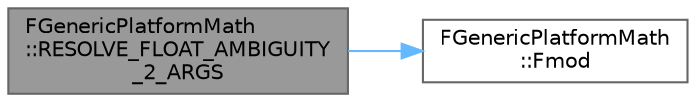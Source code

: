 digraph "FGenericPlatformMath::RESOLVE_FLOAT_AMBIGUITY_2_ARGS"
{
 // INTERACTIVE_SVG=YES
 // LATEX_PDF_SIZE
  bgcolor="transparent";
  edge [fontname=Helvetica,fontsize=10,labelfontname=Helvetica,labelfontsize=10];
  node [fontname=Helvetica,fontsize=10,shape=box,height=0.2,width=0.4];
  rankdir="LR";
  Node1 [id="Node000001",label="FGenericPlatformMath\l::RESOLVE_FLOAT_AMBIGUITY\l_2_ARGS",height=0.2,width=0.4,color="gray40", fillcolor="grey60", style="filled", fontcolor="black",tooltip=" "];
  Node1 -> Node2 [id="edge1_Node000001_Node000002",color="steelblue1",style="solid",tooltip=" "];
  Node2 [id="Node000002",label="FGenericPlatformMath\l::Fmod",height=0.2,width=0.4,color="grey40", fillcolor="white", style="filled",URL="$dd/d7b/structFGenericPlatformMath.html#a90652b0d37c2fb31d8ac1190925ec078",tooltip="Returns the floating-point remainder of X / Y Warning: Always returns remainder toward 0,..."];
}
